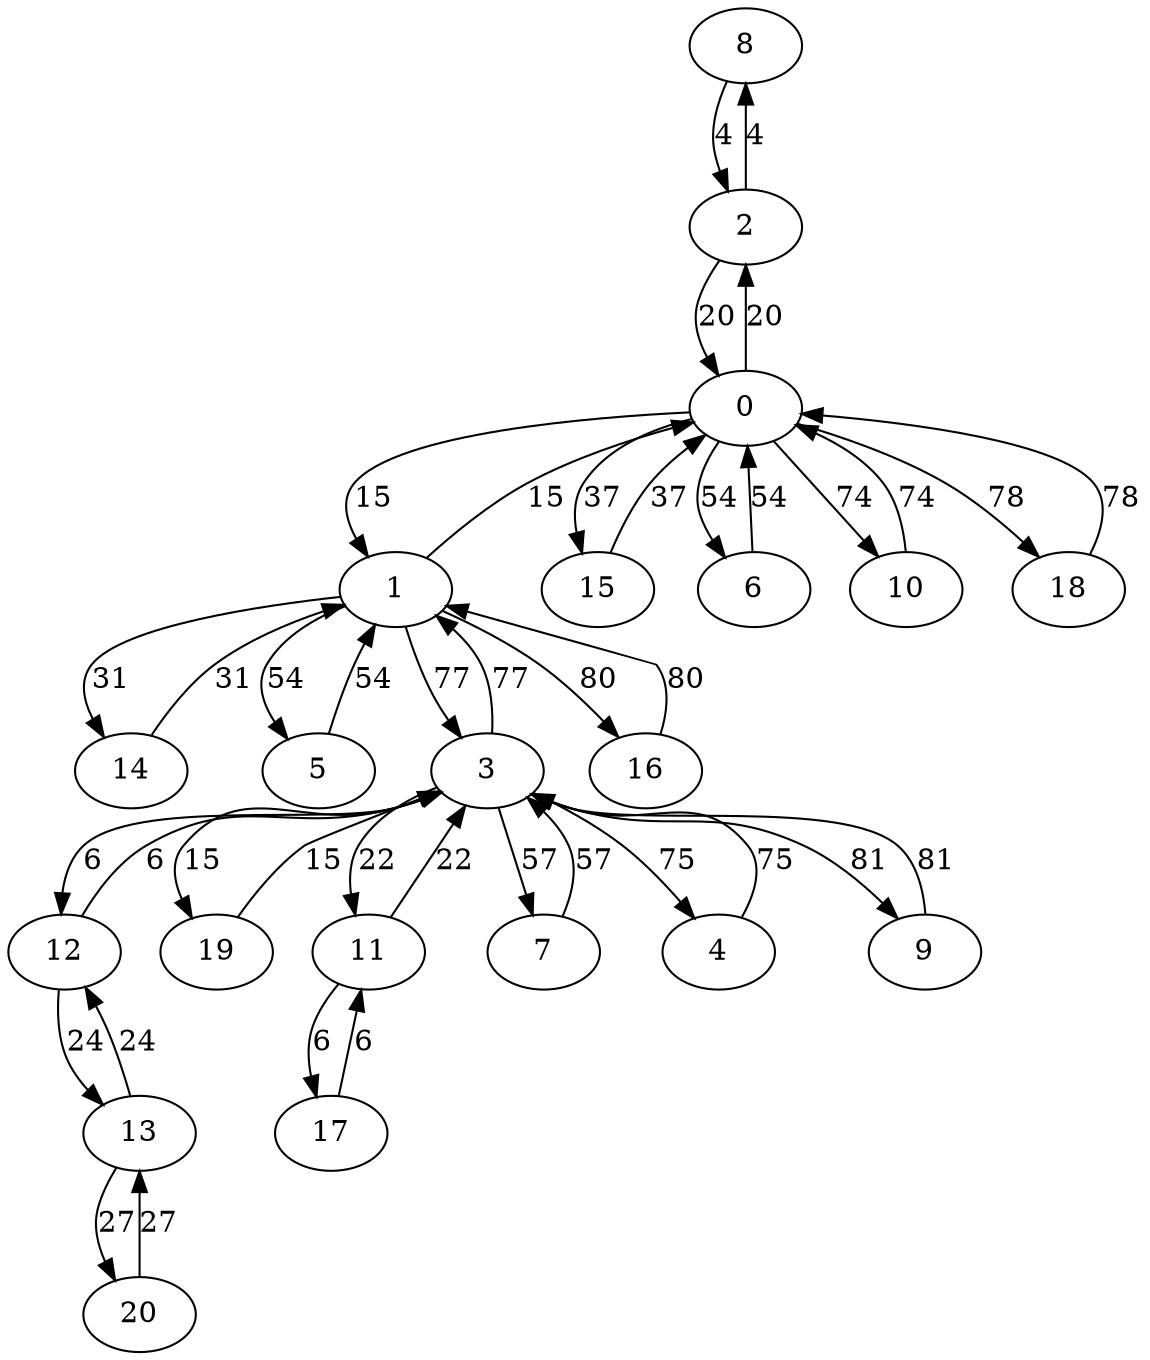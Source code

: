 digraph Doro20_PriMST {
8;2;0;1;14;15;5;6;10;3;12;19;11;17;13;20;7;4;18;16;9;8 -> 2 [label = 4];
2 -> 8 [label = 4];
0 -> 2 [label = 20];
2 -> 0 [label = 20];
0 -> 1 [label = 15];
1 -> 0 [label = 15];
1 -> 14 [label = 31];
14 -> 1 [label = 31];
15 -> 0 [label = 37];
0 -> 15 [label = 37];
1 -> 5 [label = 54];
5 -> 1 [label = 54];
6 -> 0 [label = 54];
0 -> 6 [label = 54];
0 -> 10 [label = 74];
10 -> 0 [label = 74];
3 -> 1 [label = 77];
1 -> 3 [label = 77];
12 -> 3 [label = 6];
3 -> 12 [label = 6];
3 -> 19 [label = 15];
19 -> 3 [label = 15];
3 -> 11 [label = 22];
11 -> 3 [label = 22];
11 -> 17 [label = 6];
17 -> 11 [label = 6];
12 -> 13 [label = 24];
13 -> 12 [label = 24];
13 -> 20 [label = 27];
20 -> 13 [label = 27];
3 -> 7 [label = 57];
7 -> 3 [label = 57];
4 -> 3 [label = 75];
3 -> 4 [label = 75];
18 -> 0 [label = 78];
0 -> 18 [label = 78];
16 -> 1 [label = 80];
1 -> 16 [label = 80];
3 -> 9 [label = 81];
9 -> 3 [label = 81];
}
